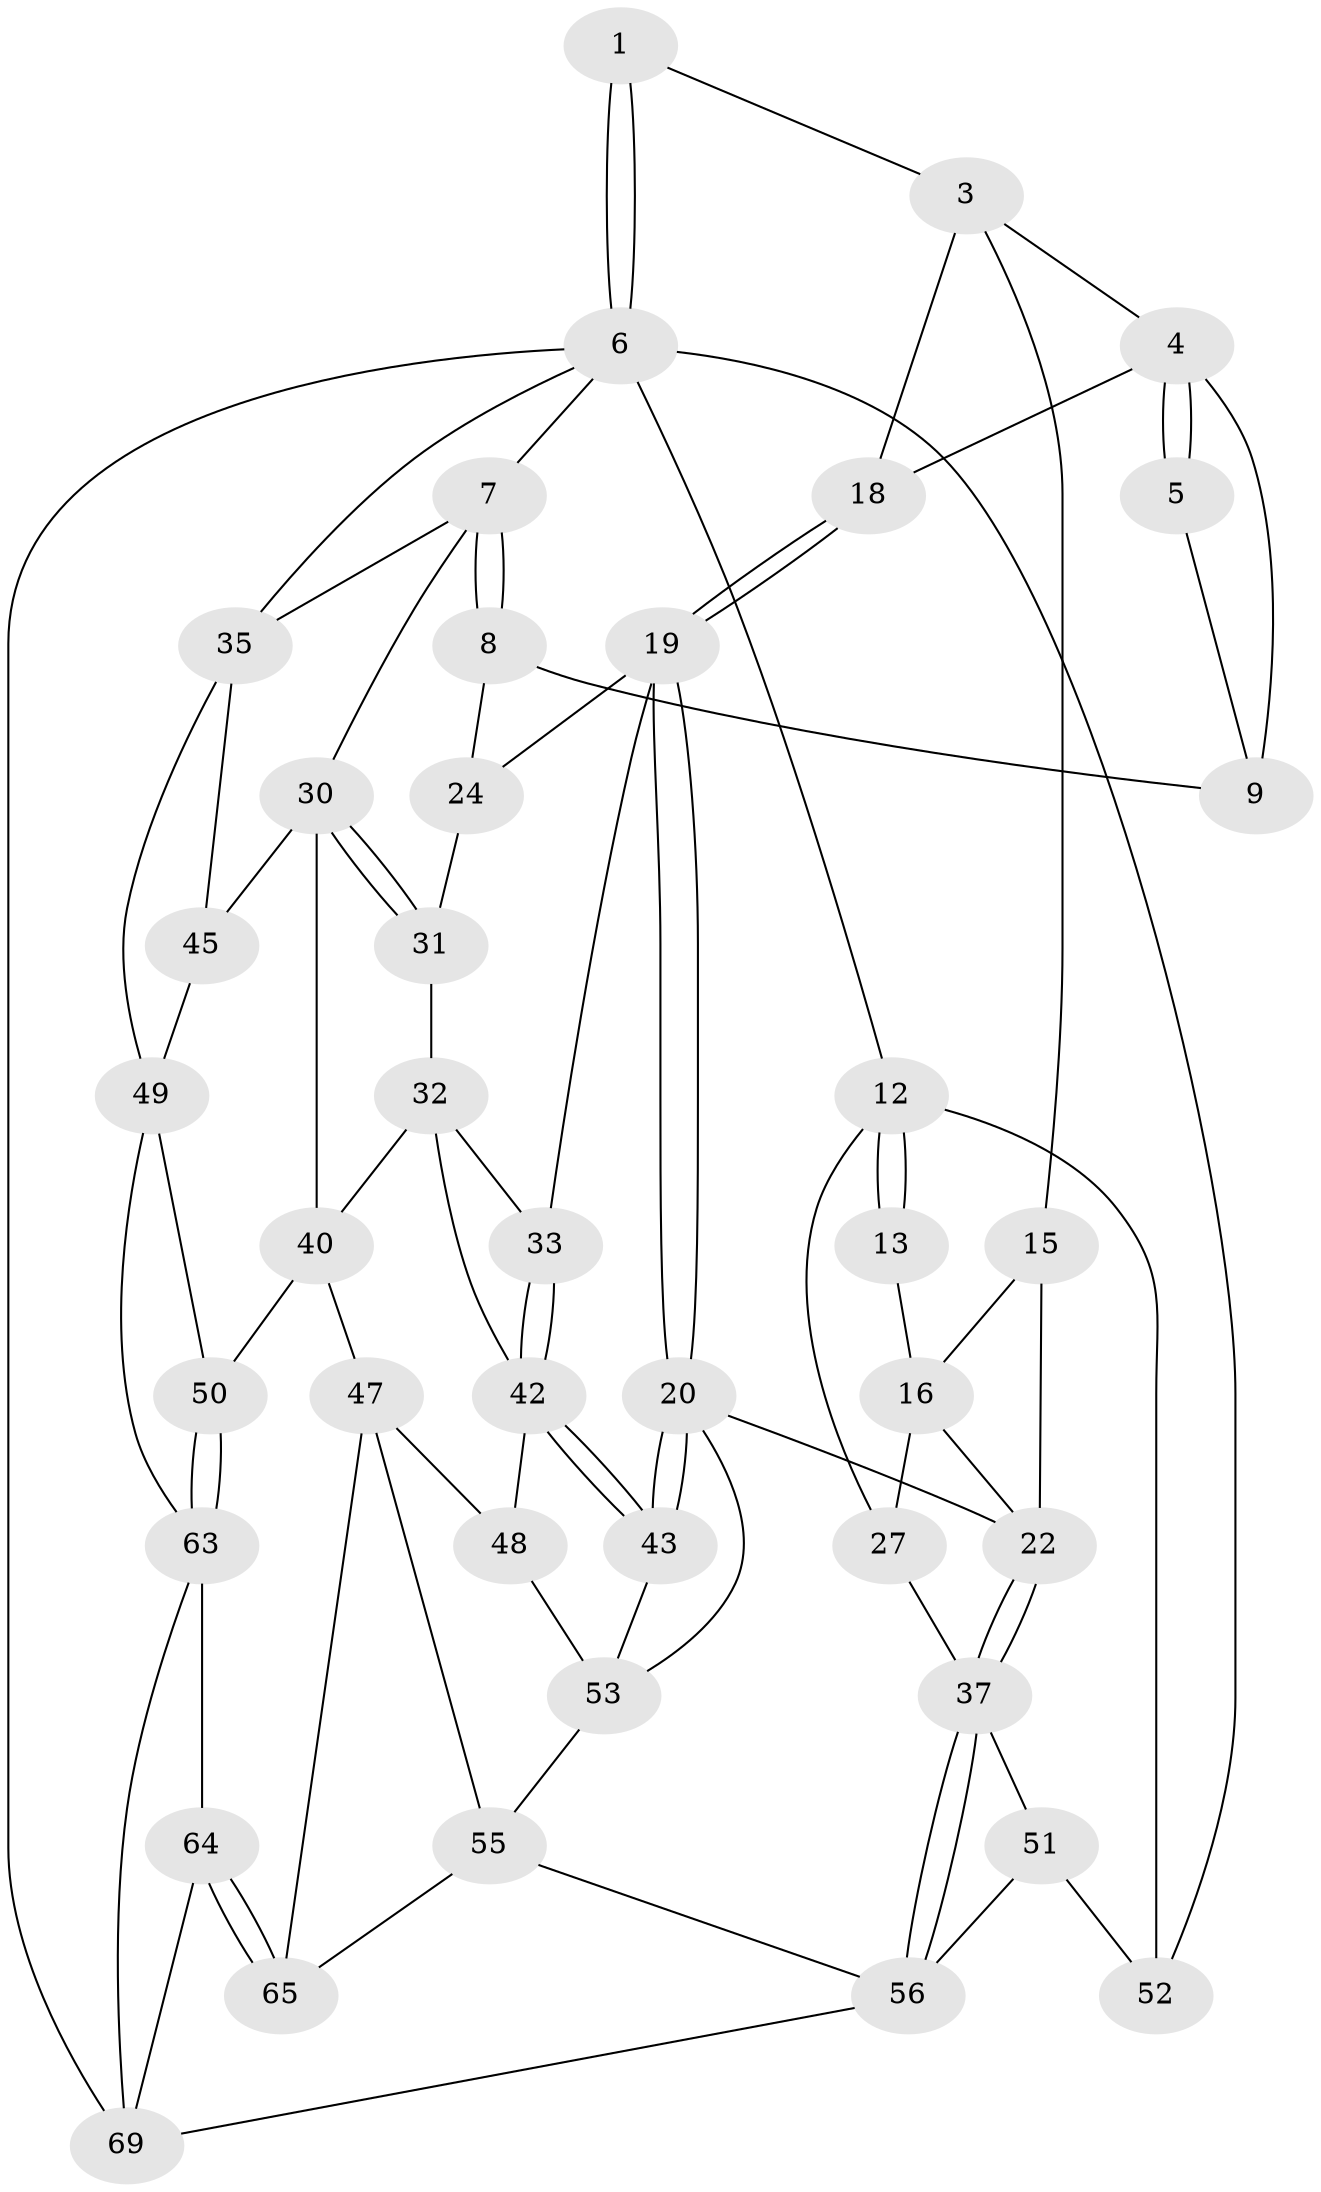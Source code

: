 // original degree distribution, {4: 0.2571428571428571, 5: 0.4857142857142857, 3: 0.02857142857142857, 6: 0.22857142857142856}
// Generated by graph-tools (version 1.1) at 2025/42/03/06/25 10:42:26]
// undirected, 41 vertices, 86 edges
graph export_dot {
graph [start="1"]
  node [color=gray90,style=filled];
  1 [pos="+0.8096384715318885+0",super="+2"];
  3 [pos="+0.38699080007672254+0",super="+14"];
  4 [pos="+0.7188603617389043+0.10490094938468966",super="+11"];
  5 [pos="+0.7542337240162726+0.08372656152274584"];
  6 [pos="+1+0",super="+34"];
  7 [pos="+1+0",super="+29"];
  8 [pos="+0.8719662103942272+0.14938680672007146",super="+17"];
  9 [pos="+0.7909665110728329+0.10890112063197228",super="+10"];
  12 [pos="+0+0",super="+26"];
  13 [pos="+0.156089680602596+0"];
  15 [pos="+0.2977549304935134+0.07834706176881603"];
  16 [pos="+0.07036135128723396+0.18999655336527557",super="+28"];
  18 [pos="+0.5036946430237026+0.279944100146725"];
  19 [pos="+0.5028060663067498+0.33353783536675513",super="+25"];
  20 [pos="+0.4566854747669052+0.37418003394672855",super="+21"];
  22 [pos="+0.32536499234270266+0.4609181988435668",super="+23"];
  24 [pos="+0.8474707950483622+0.3047664297888692"];
  27 [pos="+0+0.30485089888573896"];
  30 [pos="+1+0.3998250811944452",super="+39"];
  31 [pos="+0.8780530470317804+0.34504593876676104"];
  32 [pos="+0.7473365392348015+0.4595217661472987",super="+41"];
  33 [pos="+0.6358660537272813+0.4622097011539108"];
  35 [pos="+1+0.7991043235408251",super="+36"];
  37 [pos="+0.2716038653948966+0.5783707546411367",super="+38"];
  40 [pos="+0.8069134788005795+0.5521731888928665",super="+46"];
  42 [pos="+0.6362775551007049+0.5841725185083573",super="+44"];
  43 [pos="+0.5403439682922949+0.5817056885176544"];
  45 [pos="+0.9017243212630516+0.6710233751561414"];
  47 [pos="+0.6885495878857634+0.6890175134758161",super="+61"];
  48 [pos="+0.6548881225309339+0.6458754982147076"];
  49 [pos="+0.8882395164222591+0.6916820757146307",super="+60"];
  50 [pos="+0.8204515254030985+0.7110964607197644"];
  51 [pos="+0.09389127268606276+0.6126508063592068",super="+58"];
  52 [pos="+0+0.482744737026769",super="+57"];
  53 [pos="+0.5087886093731289+0.5956708881191194",super="+54"];
  55 [pos="+0.43961539667165606+0.7313440780004831",super="+62"];
  56 [pos="+0.301262987101449+0.6698415549716763",super="+59"];
  63 [pos="+0.8179460189163446+0.9220766108045501",super="+66"];
  64 [pos="+0.6854549009175785+0.8771549253869759",super="+68"];
  65 [pos="+0.6615644704211238+0.7955368858333077",super="+67"];
  69 [pos="+0.4128859606320154+1",super="+70"];
  1 -- 6;
  1 -- 6;
  1 -- 3;
  3 -- 4;
  3 -- 18;
  3 -- 15;
  4 -- 5;
  4 -- 5;
  4 -- 9;
  4 -- 18;
  5 -- 9;
  6 -- 7;
  6 -- 12;
  6 -- 35;
  6 -- 52;
  6 -- 69;
  7 -- 8;
  7 -- 8;
  7 -- 30;
  7 -- 35;
  8 -- 9 [weight=2];
  8 -- 24;
  12 -- 13;
  12 -- 13;
  12 -- 52 [weight=2];
  12 -- 27;
  13 -- 16;
  15 -- 16;
  15 -- 22;
  16 -- 27;
  16 -- 22;
  18 -- 19;
  18 -- 19;
  19 -- 20;
  19 -- 20;
  19 -- 24;
  19 -- 33;
  20 -- 43;
  20 -- 43;
  20 -- 53;
  20 -- 22;
  22 -- 37;
  22 -- 37;
  24 -- 31;
  27 -- 37;
  30 -- 31;
  30 -- 31;
  30 -- 40;
  30 -- 45;
  31 -- 32;
  32 -- 33;
  32 -- 40;
  32 -- 42;
  33 -- 42;
  33 -- 42;
  35 -- 49;
  35 -- 45;
  37 -- 56;
  37 -- 56;
  37 -- 51;
  40 -- 50;
  40 -- 47;
  42 -- 43;
  42 -- 43;
  42 -- 48;
  43 -- 53;
  45 -- 49;
  47 -- 48;
  47 -- 65;
  47 -- 55;
  48 -- 53;
  49 -- 50;
  49 -- 63;
  50 -- 63;
  50 -- 63;
  51 -- 52 [weight=2];
  51 -- 56;
  53 -- 55;
  55 -- 56;
  55 -- 65;
  56 -- 69;
  63 -- 64;
  63 -- 69;
  64 -- 65 [weight=2];
  64 -- 65;
  64 -- 69;
}
